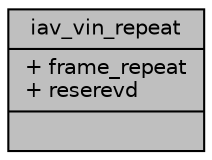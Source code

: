 digraph "iav_vin_repeat"
{
 // INTERACTIVE_SVG=YES
 // LATEX_PDF_SIZE
  bgcolor="transparent";
  edge [fontname="Helvetica",fontsize="10",labelfontname="Helvetica",labelfontsize="10"];
  node [fontname="Helvetica",fontsize="10",shape=record];
  Node1 [label="{iav_vin_repeat\n|+ frame_repeat\l+ reserevd\l|}",height=0.2,width=0.4,color="black", fillcolor="grey75", style="filled", fontcolor="black",tooltip=" "];
}
